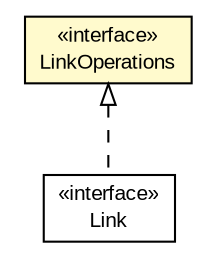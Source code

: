 #!/usr/local/bin/dot
#
# Class diagram 
# Generated by UMLGraph version 5.1 (http://www.umlgraph.org/)
#

digraph G {
	edge [fontname="arial",fontsize=10,labelfontname="arial",labelfontsize=10];
	node [fontname="arial",fontsize=10,shape=plaintext];
	nodesep=0.25;
	ranksep=0.5;
	// io.nextweb.operations.LinkOperations
	c3186 [label=<<table title="io.nextweb.operations.LinkOperations" border="0" cellborder="1" cellspacing="0" cellpadding="2" port="p" bgcolor="lemonChiffon" href="./LinkOperations.html">
		<tr><td><table border="0" cellspacing="0" cellpadding="1">
<tr><td align="center" balign="center"> &#171;interface&#187; </td></tr>
<tr><td align="center" balign="center"> LinkOperations </td></tr>
		</table></td></tr>
		</table>>, fontname="arial", fontcolor="black", fontsize=10.0];
	// io.nextweb.Link
	c3224 [label=<<table title="io.nextweb.Link" border="0" cellborder="1" cellspacing="0" cellpadding="2" port="p" href="../Link.html">
		<tr><td><table border="0" cellspacing="0" cellpadding="1">
<tr><td align="center" balign="center"> &#171;interface&#187; </td></tr>
<tr><td align="center" balign="center"> Link </td></tr>
		</table></td></tr>
		</table>>, fontname="arial", fontcolor="black", fontsize=10.0];
	//io.nextweb.Link implements io.nextweb.operations.LinkOperations
	c3186:p -> c3224:p [dir=back,arrowtail=empty,style=dashed];
}

